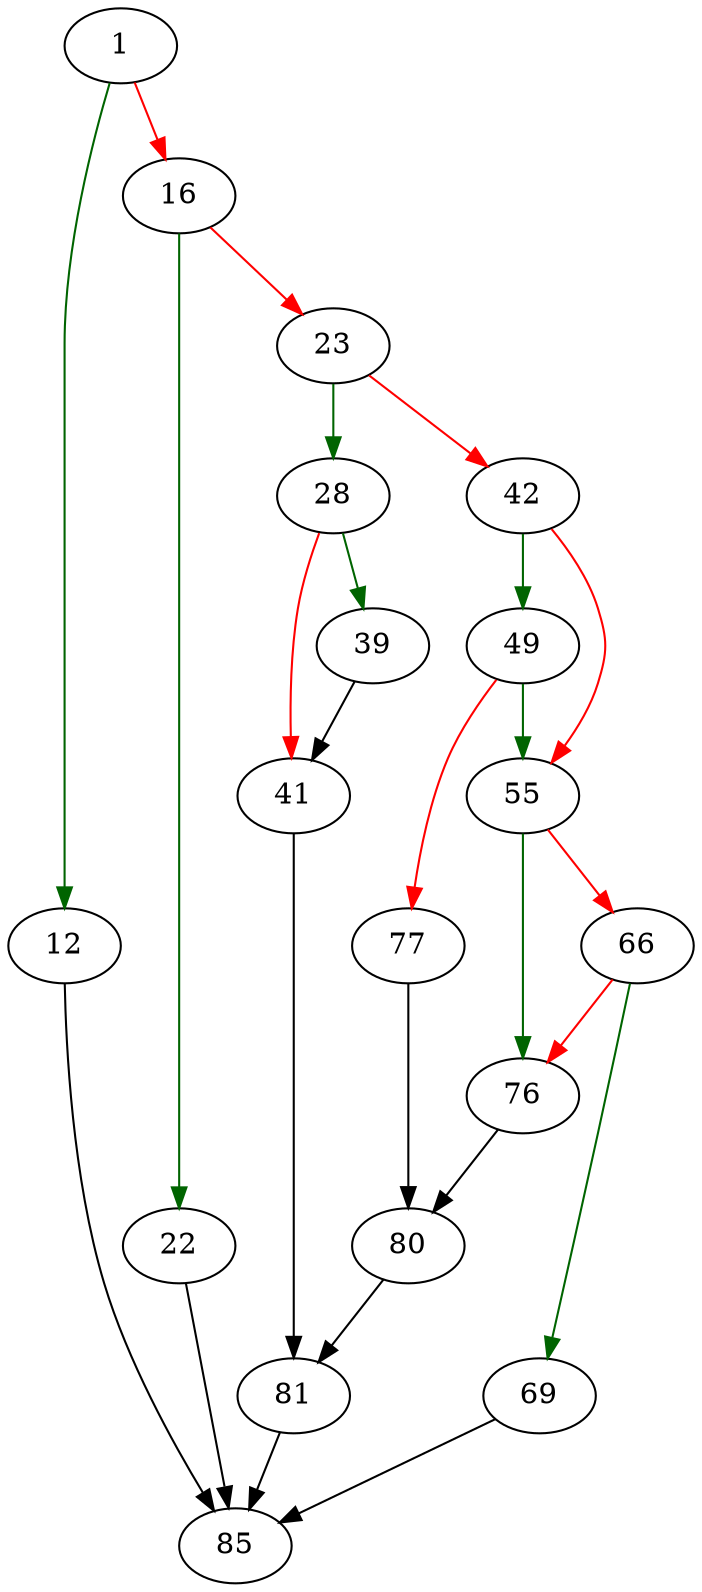 strict digraph "sqlite3PagerRollback" {
	// Node definitions.
	1 [entry=true];
	12;
	16;
	85;
	22;
	23;
	28;
	42;
	39;
	41;
	81;
	49;
	55;
	77;
	76;
	66;
	69;
	80;

	// Edge definitions.
	1 -> 12 [
		color=darkgreen
		cond=true
	];
	1 -> 16 [
		color=red
		cond=false
	];
	12 -> 85;
	16 -> 22 [
		color=darkgreen
		cond=true
	];
	16 -> 23 [
		color=red
		cond=false
	];
	22 -> 85;
	23 -> 28 [
		color=darkgreen
		cond=true
	];
	23 -> 42 [
		color=red
		cond=false
	];
	28 -> 39 [
		color=darkgreen
		cond=true
	];
	28 -> 41 [
		color=red
		cond=false
	];
	42 -> 49 [
		color=darkgreen
		cond=true
	];
	42 -> 55 [
		color=red
		cond=false
	];
	39 -> 41;
	41 -> 81;
	81 -> 85;
	49 -> 55 [
		color=darkgreen
		cond=true
	];
	49 -> 77 [
		color=red
		cond=false
	];
	55 -> 76 [
		color=darkgreen
		cond=true
	];
	55 -> 66 [
		color=red
		cond=false
	];
	77 -> 80;
	76 -> 80;
	66 -> 76 [
		color=red
		cond=false
	];
	66 -> 69 [
		color=darkgreen
		cond=true
	];
	69 -> 85;
	80 -> 81;
}